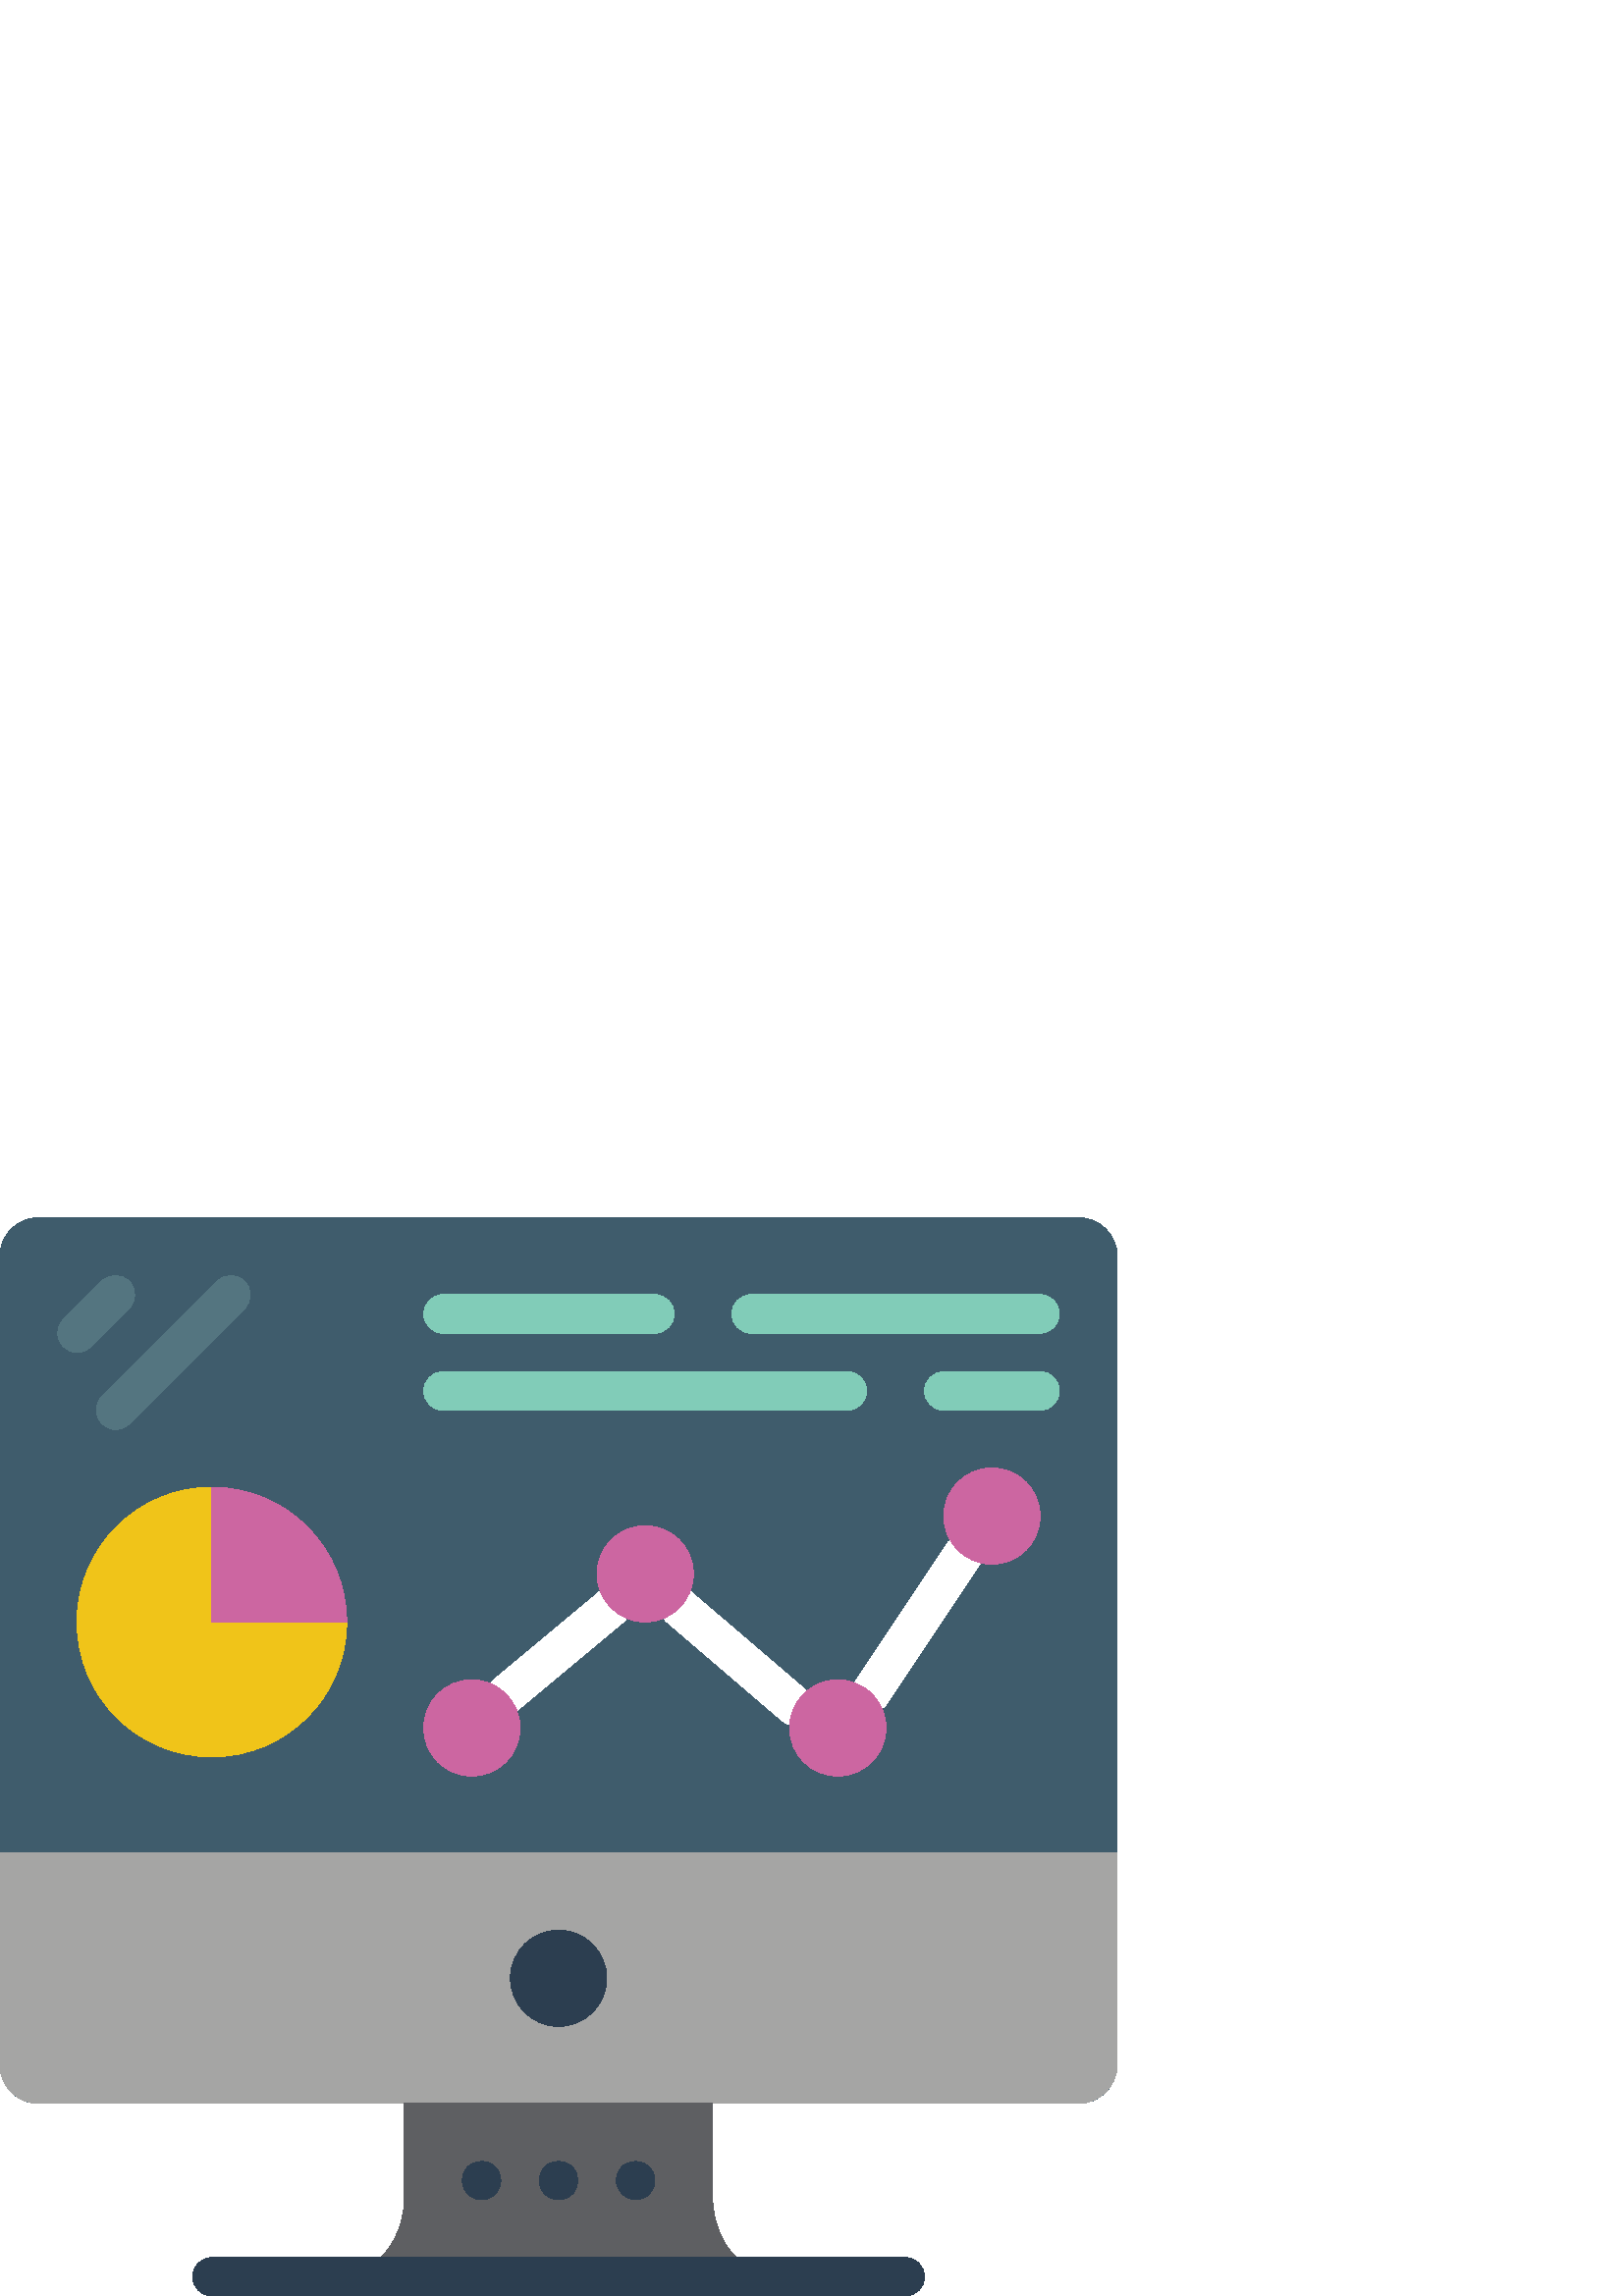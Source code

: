 %!PS-Adobe-3.0 EPSF-3.0
%%Pages: 1
%%DocumentData: Clean7Bit
%%LanguageLevel: 2
%%BoundingBox: 0 -1 410 396
%%EndComments
%%BeginProlog
save
50 dict begin
/q { gsave } bind def
/Q { grestore } bind def
/cm { 6 array astore concat } bind def
/w { setlinewidth } bind def
/J { setlinecap } bind def
/j { setlinejoin } bind def
/M { setmiterlimit } bind def
/d { setdash } bind def
/m { moveto } bind def
/l { lineto } bind def
/c { curveto } bind def
/h { closepath } bind def
/re { exch dup neg 3 1 roll 5 3 roll moveto 0 rlineto
      0 exch rlineto 0 rlineto closepath } bind def
/S { stroke } bind def
/f { fill } bind def
/f* { eofill } bind def
/n { newpath } bind def
/W { clip } bind def
/W* { eoclip } bind def
/BT { } bind def
/ET { } bind def
/pdfmark where { pop globaldict /?pdfmark /exec load put }
    { globaldict begin /?pdfmark /pop load def /pdfmark
    /cleartomark load def end } ifelse
/BDC { mark 3 1 roll /BDC pdfmark } bind def
/EMC { mark /EMC pdfmark } bind def
/cairo_store_point { /cairo_point_y exch def /cairo_point_x exch def } def
/Tj { show currentpoint cairo_store_point } bind def
/TJ {
  {
    dup
    type /stringtype eq
    { show } { -0.001 mul 0 cairo_font_matrix dtransform rmoveto } ifelse
  } forall
  currentpoint cairo_store_point
} bind def
/cairo_selectfont { cairo_font_matrix aload pop pop pop 0 0 6 array astore
    cairo_font exch selectfont cairo_point_x cairo_point_y moveto } bind def
/Tf { pop /cairo_font exch def /cairo_font_matrix where
      { pop cairo_selectfont } if } bind def
/Td { matrix translate cairo_font_matrix matrix concatmatrix dup
      /cairo_font_matrix exch def dup 4 get exch 5 get cairo_store_point
      /cairo_font where { pop cairo_selectfont } if } bind def
/Tm { 2 copy 8 2 roll 6 array astore /cairo_font_matrix exch def
      cairo_store_point /cairo_font where { pop cairo_selectfont } if } bind def
/g { setgray } bind def
/rg { setrgbcolor } bind def
/d1 { setcachedevice } bind def
%%EndProlog
%%BeginSetup
%%EndSetup
%%Page: 1 1
%%BeginPageSetup
%%PageBoundingBox: 0 -1 410 396
%%EndPageSetup
q 0 -1 410 397 rectclip q
0.247 0.361 0.424 rg
14.125 395.475 m 395.477 395.475 l 403.277 395.475 409.602 389.155 409.602
 381.35 c 409.602 84.745 l 409.602 76.94 403.277 70.62 395.477 70.62 c 14.125
 70.62 l 6.32 70.62 0 76.94 0 84.745 c 0 381.35 l 0 389.155 6.32 395.475
 14.125 395.475 c h
14.125 395.475 m f
0.647 0.647 0.643 rg
409.602 162.428 m 409.602 84.745 l 409.578 76.956 403.266 70.643 395.477
 70.62 c 14.125 70.62 l 6.336 70.643 0.02 76.956 0 84.745 c 0 162.428 l 
h
409.602 162.428 m f
0.173 0.243 0.314 rg
222.457 116.522 m 222.457 106.772 214.551 98.87 204.801 98.87 c 195.051
 98.87 187.145 106.772 187.145 116.522 c 187.145 126.276 195.051 134.178
 204.801 134.178 c 214.551 134.178 222.457 126.276 222.457 116.522 c h
222.457 116.522 m f
0.369 0.373 0.384 rg
289.543 7.061 m 120.055 7.061 l 148.305 7.061 148.305 35.311 148.305 35.311
 c 148.305 70.62 l 261.297 70.62 l 261.297 35.311 l 261.297 35.311 261.297
 7.061 289.543 7.061 c h
289.543 7.061 m f
0.173 0.243 0.314 rg
176.551 35.311 m 176.078 35.323 175.605 35.374 175.141 35.452 c 174.695
 35.53 174.27 35.671 173.867 35.878 c 173.414 36.03 172.992 36.245 172.598
 36.51 c 172.242 36.796 171.891 37.077 171.539 37.358 c 170.902 38.038 170.395
 38.827 170.055 39.69 c 169.305 41.397 169.305 43.346 170.055 45.057 c 170.414
 45.909 170.914 46.702 171.539 47.385 c 173.586 49.366 176.602 49.944 179.234
 48.87 c 180.098 48.522 180.887 48.022 181.566 47.385 c 184.332 44.639 184.355
 40.171 181.609 37.401 c 180.273 36.049 178.453 35.296 176.551 35.311 c 
h
176.551 35.311 m f
204.801 35.311 m 202.93 35.338 201.141 36.065 199.785 37.358 c 199.164 
38.042 198.656 38.835 198.301 39.69 c 197.934 40.538 197.746 41.448 197.738
 42.374 c 197.766 44.245 198.492 46.03 199.785 47.385 c 200.457 48.03 201.246
 48.53 202.117 48.87 c 203.84 49.577 205.766 49.577 207.484 48.87 c 208.344
 48.522 209.137 48.022 209.812 47.385 c 212.582 44.639 212.602 40.171 209.855
 37.401 c 208.523 36.049 206.699 35.296 204.801 35.311 c h
204.801 35.311 m f
233.047 35.311 m 229.129 35.323 225.973 38.51 225.984 42.428 c 225.992 
44.288 226.727 46.065 228.035 47.385 c 230.844 50.057 235.25 50.057 238.062
 47.385 c 238.684 46.702 239.184 45.909 239.543 45.057 c 240.301 43.346 
240.301 41.397 239.543 39.69 c 239.184 38.835 238.684 38.042 238.062 37.358
 c 236.707 36.073 234.922 35.338 233.047 35.311 c h
233.047 35.311 m f
0.329 0.459 0.502 rg
28.246 346.042 m 24.348 346.042 21.188 349.206 21.188 353.104 c 21.188 
354.975 21.934 356.776 23.254 358.096 c 37.379 372.221 l 40.16 374.952 44.633
 374.909 47.363 372.128 c 50.062 369.381 50.062 364.979 47.363 362.233 c
 33.242 348.112 l 31.922 346.784 30.121 346.042 28.246 346.042 c h
28.246 346.042 m f
42.371 317.792 m 38.473 317.792 35.309 320.956 35.309 324.854 c 35.309 
326.725 36.051 328.522 37.379 329.846 c 79.754 372.221 l 82.535 374.952 
87.004 374.909 89.738 372.128 c 92.434 369.381 92.434 364.979 89.738 362.233
 c 47.363 319.862 l 46.043 318.534 44.242 317.792 42.371 317.792 c h
42.371 317.792 m f
0.173 0.243 0.314 rg
331.918 -0.001 m 77.684 -0.001 l 73.785 -0.001 70.621 3.163 70.621 7.061
 c 70.621 10.96 73.785 14.124 77.684 14.124 c 331.918 14.124 l 335.816 14.124
 338.98 10.96 338.98 7.061 c 338.98 3.163 335.816 -0.001 331.918 -0.001 
c h
331.918 -0.001 m f
1 g
185.668 213.557 m 181.77 213.557 178.605 216.713 178.602 220.62 c 178.602
 222.717 179.523 224.702 181.137 226.042 c 219.41 257.963 l 222.406 260.463
 226.863 260.061 229.363 257.069 c 231.863 254.073 231.461 249.616 228.465
 247.116 c 190.188 215.198 l 188.918 214.135 187.32 213.557 185.668 213.557
 c h
185.668 213.557 m f
291.453 209.249 m 289.762 209.249 288.141 209.85 286.859 210.944 c 244.637
 247.1 l 241.664 249.631 241.305 254.085 243.832 257.061 c 246.359 260.034
 250.816 260.393 253.789 257.866 c 253.805 257.858 253.809 257.842 253.824
 257.835 c 296.047 221.678 l 299.016 219.143 299.359 214.686 296.824 211.721
 c 295.469 210.151 293.512 209.249 291.453 209.249 c h
291.453 209.249 m f
319.27 214.12 m 315.371 214.128 312.207 217.292 312.215 221.19 c 312.215
 222.581 312.629 223.944 313.398 225.104 c 347.227 275.807 l 349.402 279.049
 353.789 279.913 357.031 277.737 c 360.258 275.569 361.125 271.202 358.977
 267.967 c 325.152 217.264 l 323.84 215.296 321.637 214.116 319.27 214.12
 c h
319.27 214.12 m f
0.941 0.769 0.098 rg
127.117 247.171 m 127.117 219.87 104.984 197.737 77.684 197.737 c 50.383
 197.737 28.246 219.87 28.246 247.171 c 28.246 274.475 50.379 296.608 77.684
 296.608 c 77.684 247.171 l h
127.117 247.171 m f
0.8 0.4 0.631 rg
127.117 247.171 m 77.684 247.171 l 77.684 296.608 l 104.977 296.612 127.109
 274.495 127.117 247.202 c 127.117 247.194 127.117 247.178 127.117 247.171
 c h
127.117 247.171 m f
0.506 0.8 0.722 rg
240.109 353.104 m 162.43 353.104 l 158.531 353.104 155.367 356.268 155.367
 360.167 c 155.367 364.065 158.531 367.229 162.43 367.229 c 240.109 367.229
 l 244.008 367.229 247.172 364.065 247.172 360.167 c 247.172 356.268 244.008
 353.104 240.109 353.104 c h
240.109 353.104 m f
381.352 353.104 m 275.422 353.104 l 271.523 353.104 268.359 356.268 268.359
 360.167 c 268.359 364.065 271.523 367.229 275.422 367.229 c 381.352 367.229
 l 385.25 367.229 388.414 364.065 388.414 360.167 c 388.414 356.268 385.25
 353.104 381.352 353.104 c h
381.352 353.104 m f
310.73 324.854 m 162.426 324.854 l 158.527 324.854 155.363 328.018 155.363
 331.917 c 155.363 335.815 158.527 338.979 162.426 338.979 c 310.73 338.979
 l 314.629 338.979 317.793 335.815 317.793 331.917 c 317.793 328.018 314.629
 324.854 310.73 324.854 c h
310.73 324.854 m f
381.352 324.854 m 346.043 324.854 l 342.145 324.854 338.98 328.018 338.98
 331.917 c 338.98 335.815 342.145 338.979 346.043 338.979 c 381.352 338.979
 l 385.25 338.979 388.414 335.815 388.414 331.917 c 388.414 328.018 385.25
 324.854 381.352 324.854 c h
381.352 324.854 m f
0.8 0.4 0.631 rg
307.199 190.674 m 297.445 190.663 289.531 198.549 289.516 208.303 c 289.504
 218.053 297.391 225.971 307.145 225.987 c 311.648 225.995 315.992 224.276
 319.277 221.182 c 322.859 217.87 324.883 213.21 324.855 208.331 c 324.848
 198.577 316.953 190.682 307.199 190.674 c h
307.199 190.674 m f
190.676 208.331 m 190.676 198.581 182.773 190.674 173.02 190.674 c 163.27
 190.674 155.367 198.581 155.367 208.331 c 155.367 218.081 163.27 225.987
 173.02 225.987 c 182.773 225.987 190.676 218.081 190.676 208.331 c h
190.676 208.331 m f
254.234 264.827 m 254.234 255.077 246.328 247.171 236.578 247.171 c 226.828
 247.171 218.926 255.077 218.926 264.827 c 218.926 274.577 226.828 282.483
 236.578 282.483 c 246.328 282.483 254.234 274.577 254.234 264.827 c h
254.234 264.827 m f
381.352 286.014 m 381.352 276.264 373.449 268.358 363.695 268.358 c 353.945
 268.358 346.043 276.264 346.043 286.014 c 346.043 295.764 353.945 303.671
 363.695 303.671 c 373.449 303.671 381.352 295.764 381.352 286.014 c h
381.352 286.014 m f
Q Q
showpage
%%Trailer
end restore
%%EOF
